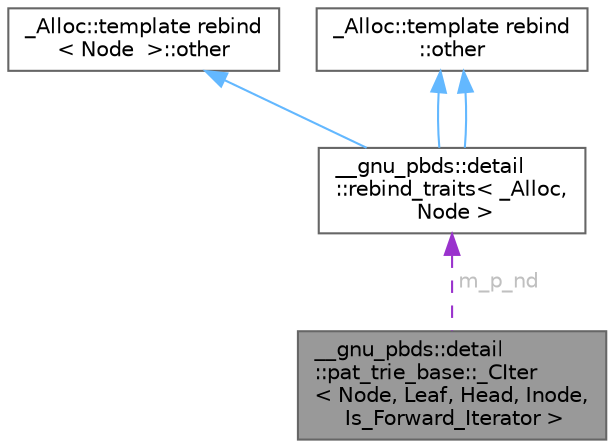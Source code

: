 digraph "__gnu_pbds::detail::pat_trie_base::_CIter&lt; Node, Leaf, Head, Inode, Is_Forward_Iterator &gt;"
{
 // LATEX_PDF_SIZE
  bgcolor="transparent";
  edge [fontname=Helvetica,fontsize=10,labelfontname=Helvetica,labelfontsize=10];
  node [fontname=Helvetica,fontsize=10,shape=box,height=0.2,width=0.4];
  Node1 [id="Node000001",label="__gnu_pbds::detail\l::pat_trie_base::_CIter\l\< Node, Leaf, Head, Inode,\l Is_Forward_Iterator \>",height=0.2,width=0.4,color="gray40", fillcolor="grey60", style="filled", fontcolor="black",tooltip="Const iterator."];
  Node2 -> Node1 [id="edge1_Node000001_Node000002",dir="back",color="darkorchid3",style="dashed",tooltip=" ",label=" m_p_nd",fontcolor="grey" ];
  Node2 [id="Node000002",label="__gnu_pbds::detail\l::rebind_traits\< _Alloc,\l Node \>",height=0.2,width=0.4,color="gray40", fillcolor="white", style="filled",URL="$struct____gnu__pbds_1_1detail_1_1rebind__traits.html",tooltip=" "];
  Node3 -> Node2 [id="edge2_Node000002_Node000003",dir="back",color="steelblue1",style="solid",tooltip=" "];
  Node3 [id="Node000003",label="_Alloc::template rebind\l\< Node  \>::other",height=0.2,width=0.4,color="gray40", fillcolor="white", style="filled",tooltip=" "];
  Node4 -> Node2 [id="edge3_Node000002_Node000004",dir="back",color="steelblue1",style="solid",tooltip=" "];
  Node4 [id="Node000004",label="_Alloc::template rebind\l::other",height=0.2,width=0.4,color="gray40", fillcolor="white", style="filled",tooltip=" "];
  Node4 -> Node2 [id="edge4_Node000002_Node000004",dir="back",color="steelblue1",style="solid",tooltip=" "];
}
